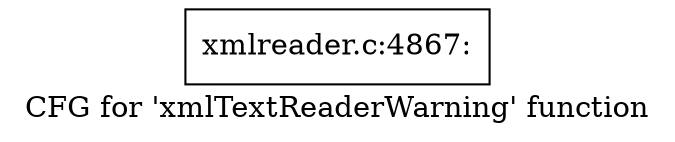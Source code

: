 digraph "CFG for 'xmlTextReaderWarning' function" {
	label="CFG for 'xmlTextReaderWarning' function";

	Node0x4a4f180 [shape=record,label="{xmlreader.c:4867:}"];
}
